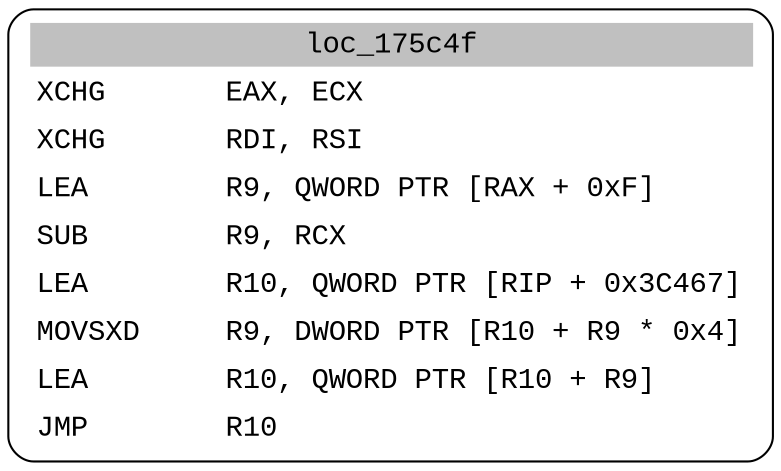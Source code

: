 digraph asm_graph {
1941 [
shape="Mrecord" fontname="Courier New"label =<<table border="0" cellborder="0" cellpadding="3"><tr><td align="center" colspan="2" bgcolor="grey">loc_175c4f</td></tr><tr><td align="left">XCHG       EAX, ECX</td></tr><tr><td align="left">XCHG       RDI, RSI</td></tr><tr><td align="left">LEA        R9, QWORD PTR [RAX + 0xF]</td></tr><tr><td align="left">SUB        R9, RCX</td></tr><tr><td align="left">LEA        R10, QWORD PTR [RIP + 0x3C467]</td></tr><tr><td align="left">MOVSXD     R9, DWORD PTR [R10 + R9 * 0x4]</td></tr><tr><td align="left">LEA        R10, QWORD PTR [R10 + R9]</td></tr><tr><td align="left">JMP        R10</td></tr></table>> ];
}
